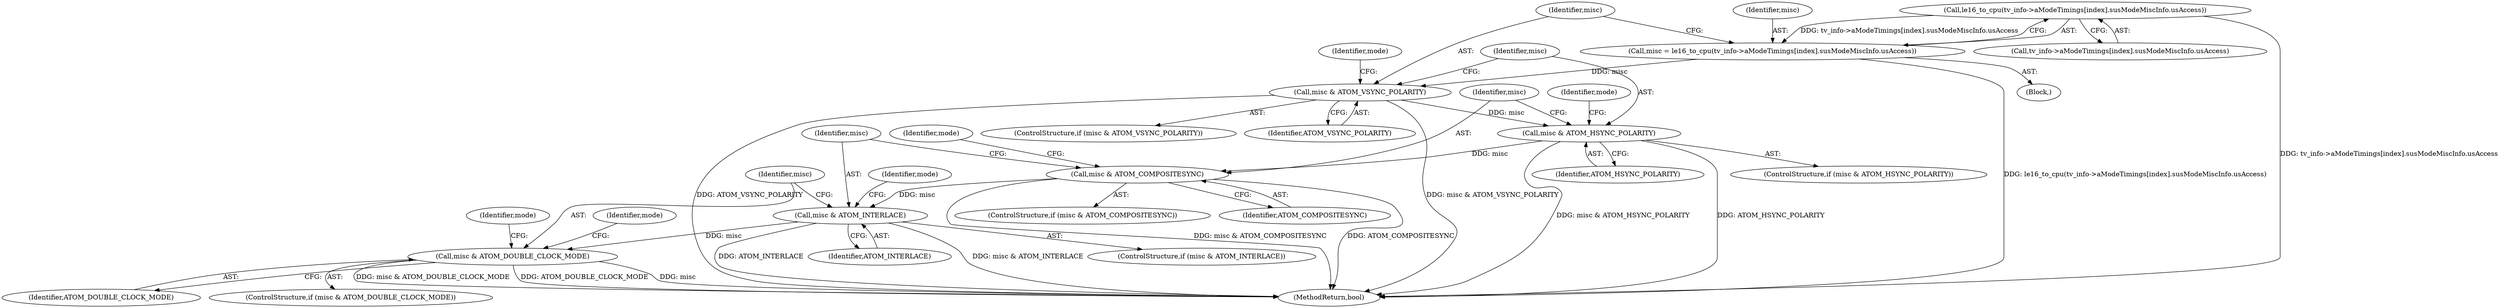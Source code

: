 digraph "0_linux_0031c41be5c529f8329e327b63cde92ba1284842@array" {
"1000284" [label="(Call,le16_to_cpu(tv_info->aModeTimings[index].susModeMiscInfo.usAccess))"];
"1000282" [label="(Call,misc = le16_to_cpu(tv_info->aModeTimings[index].susModeMiscInfo.usAccess))"];
"1000295" [label="(Call,misc & ATOM_VSYNC_POLARITY)"];
"1000304" [label="(Call,misc & ATOM_HSYNC_POLARITY)"];
"1000313" [label="(Call,misc & ATOM_COMPOSITESYNC)"];
"1000322" [label="(Call,misc & ATOM_INTERLACE)"];
"1000331" [label="(Call,misc & ATOM_DOUBLE_CLOCK_MODE)"];
"1000321" [label="(ControlStructure,if (misc & ATOM_INTERLACE))"];
"1000282" [label="(Call,misc = le16_to_cpu(tv_info->aModeTimings[index].susModeMiscInfo.usAccess))"];
"1000312" [label="(ControlStructure,if (misc & ATOM_COMPOSITESYNC))"];
"1000331" [label="(Call,misc & ATOM_DOUBLE_CLOCK_MODE)"];
"1000323" [label="(Identifier,misc)"];
"1000303" [label="(ControlStructure,if (misc & ATOM_HSYNC_POLARITY))"];
"1000144" [label="(Block,)"];
"1000333" [label="(Identifier,ATOM_DOUBLE_CLOCK_MODE)"];
"1000285" [label="(Call,tv_info->aModeTimings[index].susModeMiscInfo.usAccess)"];
"1000318" [label="(Identifier,mode)"];
"1000295" [label="(Call,misc & ATOM_VSYNC_POLARITY)"];
"1000324" [label="(Identifier,ATOM_INTERLACE)"];
"1000315" [label="(Identifier,ATOM_COMPOSITESYNC)"];
"1000327" [label="(Identifier,mode)"];
"1000322" [label="(Call,misc & ATOM_INTERLACE)"];
"1000336" [label="(Identifier,mode)"];
"1000341" [label="(Identifier,mode)"];
"1000300" [label="(Identifier,mode)"];
"1000309" [label="(Identifier,mode)"];
"1000330" [label="(ControlStructure,if (misc & ATOM_DOUBLE_CLOCK_MODE))"];
"1000558" [label="(MethodReturn,bool)"];
"1000283" [label="(Identifier,misc)"];
"1000294" [label="(ControlStructure,if (misc & ATOM_VSYNC_POLARITY))"];
"1000305" [label="(Identifier,misc)"];
"1000332" [label="(Identifier,misc)"];
"1000296" [label="(Identifier,misc)"];
"1000297" [label="(Identifier,ATOM_VSYNC_POLARITY)"];
"1000284" [label="(Call,le16_to_cpu(tv_info->aModeTimings[index].susModeMiscInfo.usAccess))"];
"1000304" [label="(Call,misc & ATOM_HSYNC_POLARITY)"];
"1000314" [label="(Identifier,misc)"];
"1000313" [label="(Call,misc & ATOM_COMPOSITESYNC)"];
"1000306" [label="(Identifier,ATOM_HSYNC_POLARITY)"];
"1000284" -> "1000282"  [label="AST: "];
"1000284" -> "1000285"  [label="CFG: "];
"1000285" -> "1000284"  [label="AST: "];
"1000282" -> "1000284"  [label="CFG: "];
"1000284" -> "1000558"  [label="DDG: tv_info->aModeTimings[index].susModeMiscInfo.usAccess"];
"1000284" -> "1000282"  [label="DDG: tv_info->aModeTimings[index].susModeMiscInfo.usAccess"];
"1000282" -> "1000144"  [label="AST: "];
"1000283" -> "1000282"  [label="AST: "];
"1000296" -> "1000282"  [label="CFG: "];
"1000282" -> "1000558"  [label="DDG: le16_to_cpu(tv_info->aModeTimings[index].susModeMiscInfo.usAccess)"];
"1000282" -> "1000295"  [label="DDG: misc"];
"1000295" -> "1000294"  [label="AST: "];
"1000295" -> "1000297"  [label="CFG: "];
"1000296" -> "1000295"  [label="AST: "];
"1000297" -> "1000295"  [label="AST: "];
"1000300" -> "1000295"  [label="CFG: "];
"1000305" -> "1000295"  [label="CFG: "];
"1000295" -> "1000558"  [label="DDG: ATOM_VSYNC_POLARITY"];
"1000295" -> "1000558"  [label="DDG: misc & ATOM_VSYNC_POLARITY"];
"1000295" -> "1000304"  [label="DDG: misc"];
"1000304" -> "1000303"  [label="AST: "];
"1000304" -> "1000306"  [label="CFG: "];
"1000305" -> "1000304"  [label="AST: "];
"1000306" -> "1000304"  [label="AST: "];
"1000309" -> "1000304"  [label="CFG: "];
"1000314" -> "1000304"  [label="CFG: "];
"1000304" -> "1000558"  [label="DDG: misc & ATOM_HSYNC_POLARITY"];
"1000304" -> "1000558"  [label="DDG: ATOM_HSYNC_POLARITY"];
"1000304" -> "1000313"  [label="DDG: misc"];
"1000313" -> "1000312"  [label="AST: "];
"1000313" -> "1000315"  [label="CFG: "];
"1000314" -> "1000313"  [label="AST: "];
"1000315" -> "1000313"  [label="AST: "];
"1000318" -> "1000313"  [label="CFG: "];
"1000323" -> "1000313"  [label="CFG: "];
"1000313" -> "1000558"  [label="DDG: ATOM_COMPOSITESYNC"];
"1000313" -> "1000558"  [label="DDG: misc & ATOM_COMPOSITESYNC"];
"1000313" -> "1000322"  [label="DDG: misc"];
"1000322" -> "1000321"  [label="AST: "];
"1000322" -> "1000324"  [label="CFG: "];
"1000323" -> "1000322"  [label="AST: "];
"1000324" -> "1000322"  [label="AST: "];
"1000327" -> "1000322"  [label="CFG: "];
"1000332" -> "1000322"  [label="CFG: "];
"1000322" -> "1000558"  [label="DDG: ATOM_INTERLACE"];
"1000322" -> "1000558"  [label="DDG: misc & ATOM_INTERLACE"];
"1000322" -> "1000331"  [label="DDG: misc"];
"1000331" -> "1000330"  [label="AST: "];
"1000331" -> "1000333"  [label="CFG: "];
"1000332" -> "1000331"  [label="AST: "];
"1000333" -> "1000331"  [label="AST: "];
"1000336" -> "1000331"  [label="CFG: "];
"1000341" -> "1000331"  [label="CFG: "];
"1000331" -> "1000558"  [label="DDG: misc & ATOM_DOUBLE_CLOCK_MODE"];
"1000331" -> "1000558"  [label="DDG: ATOM_DOUBLE_CLOCK_MODE"];
"1000331" -> "1000558"  [label="DDG: misc"];
}
